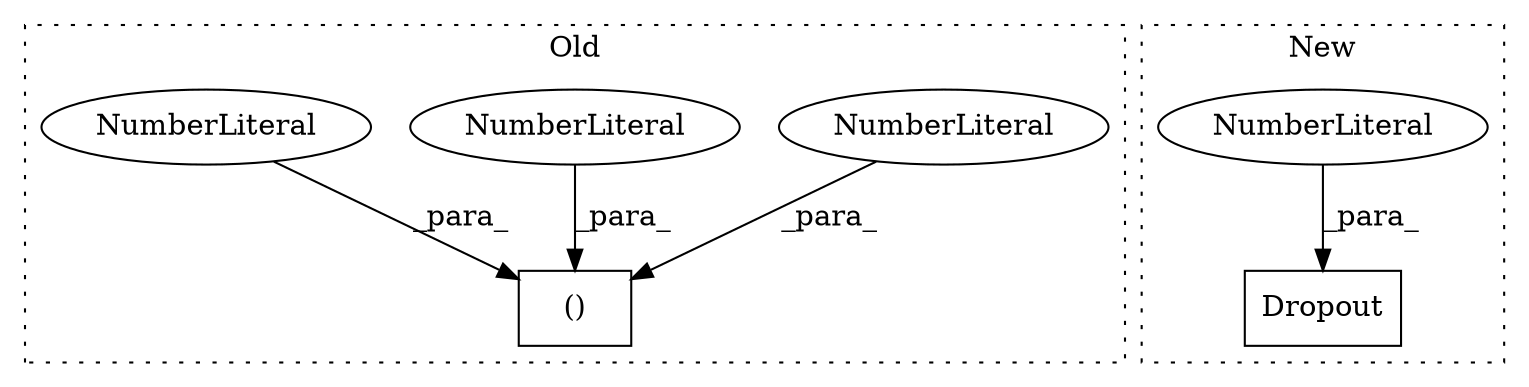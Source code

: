 digraph G {
subgraph cluster0 {
1 [label="()" a="106" s="738" l="33" shape="box"];
4 [label="NumberLiteral" a="34" s="768" l="3" shape="ellipse"];
5 [label="NumberLiteral" a="34" s="738" l="1" shape="ellipse"];
6 [label="NumberLiteral" a="34" s="752" l="3" shape="ellipse"];
label = "Old";
style="dotted";
}
subgraph cluster1 {
2 [label="Dropout" a="32" s="2488,2513" l="8,1" shape="box"];
3 [label="NumberLiteral" a="34" s="2510" l="3" shape="ellipse"];
label = "New";
style="dotted";
}
3 -> 2 [label="_para_"];
4 -> 1 [label="_para_"];
5 -> 1 [label="_para_"];
6 -> 1 [label="_para_"];
}
